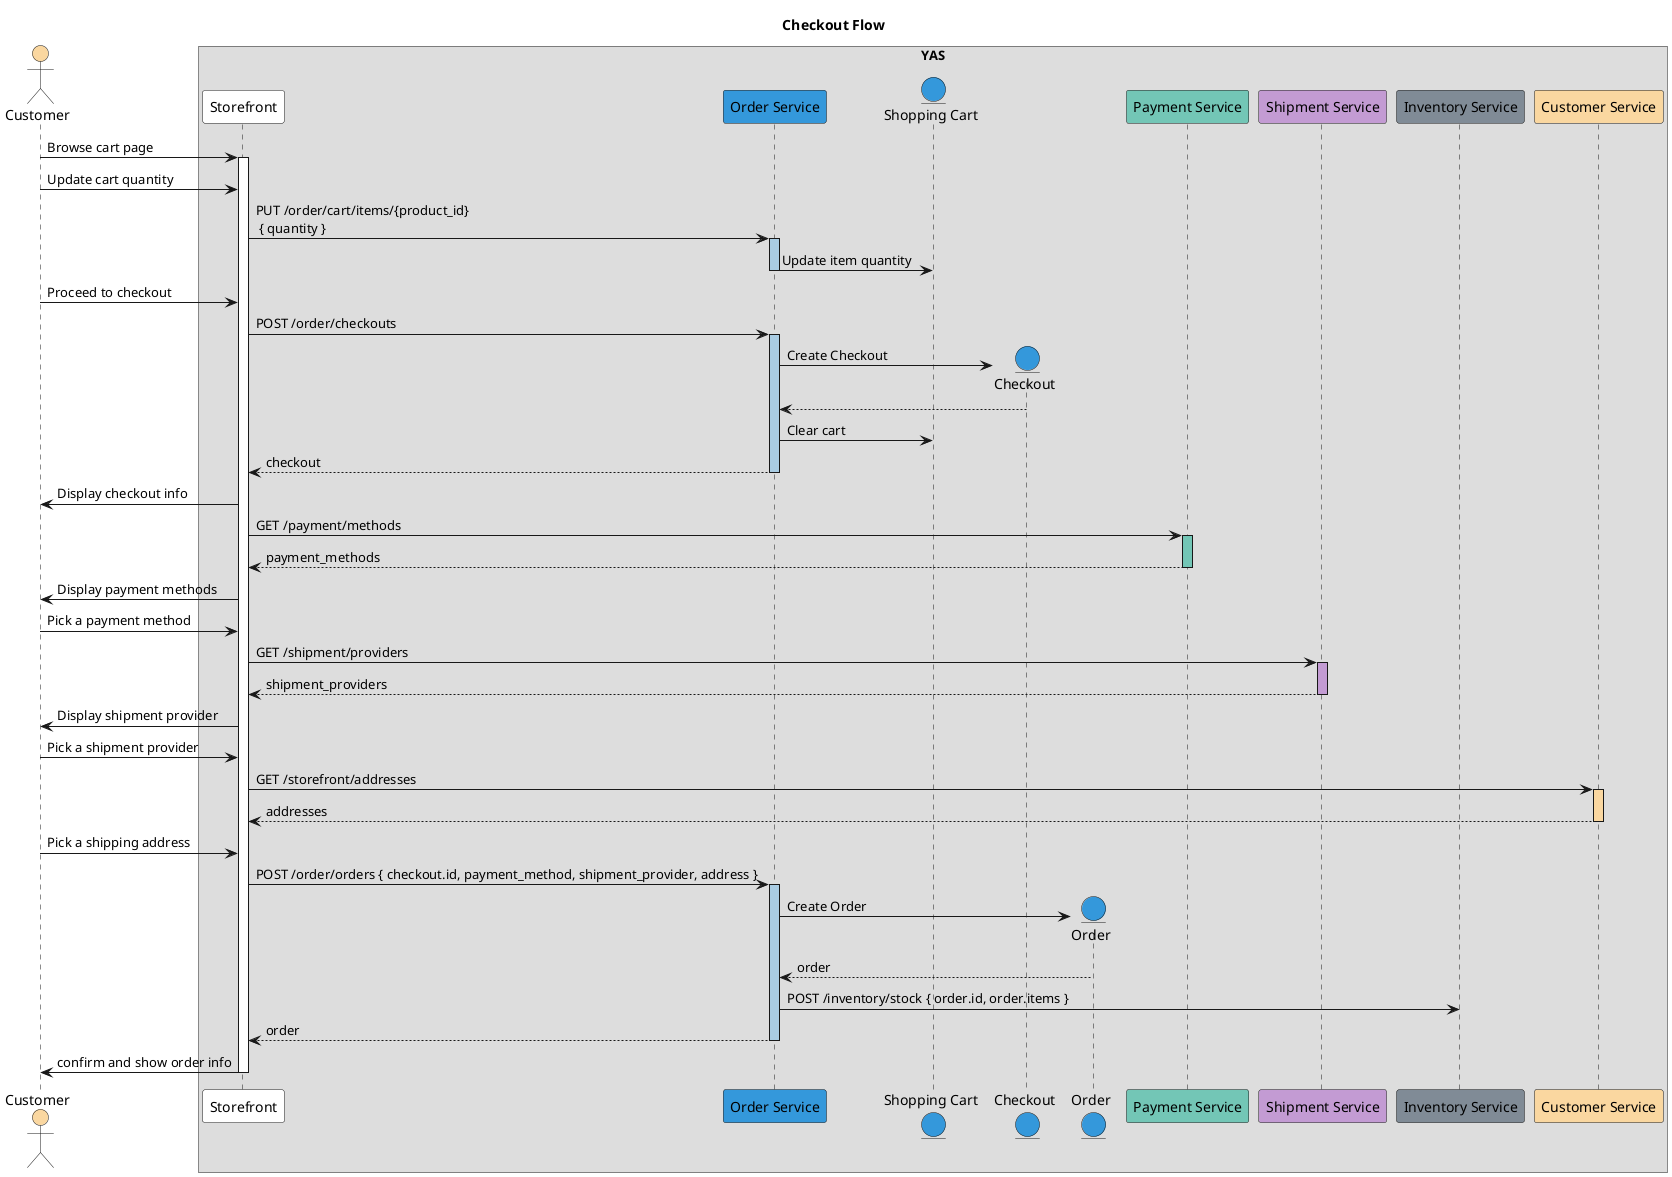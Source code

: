 @startuml Checkout Flow

title Checkout Flow

actor Customer as customer #fad7a0

box YAS 
    participant "Storefront" as storefront #ffffff 
    participant "Order Service" as order_service #3498db
    entity "Shopping Cart" as shopping_cart #3498db
    entity "Checkout" as checkout #3498db
    entity "Order" as order #3498db
    participant "Payment Service" as payment_service #73c6b6
    participant "Shipment Service" as shipment_service #c39bd3
    participant "Inventory Service" as inventory_service #808b96
    participant "Customer Service" as customer_service #fad7a0
end box 

customer -> storefront: Browse cart page
activate storefront #ffffff
customer -> storefront: Update cart quantity
storefront -> order_service: PUT /order/cart/items/{product_id} \n { quantity }
activate order_service #a9cce3
  order_service -> shopping_cart: Update item quantity
deactivate order_service

customer -> storefront: Proceed to checkout
storefront -> order_service: POST /order/checkouts
activate order_service #a9cce3
  order_service -> checkout **: Create Checkout
  order_service <-- checkout
  order_service -> shopping_cart: Clear cart
  storefront <-- order_service: checkout
deactivate order_service
storefront -> customer: Display checkout info
storefront -> payment_service: GET /payment/methods
activate payment_service #73c6b6
  storefront <-- payment_service: payment_methods
deactivate payment_service
storefront -> customer: Display payment methods
customer -> storefront: Pick a payment method

storefront -> shipment_service: GET /shipment/providers
activate shipment_service #c39bd3
  storefront <-- shipment_service: shipment_providers
deactivate shipment_service
storefront -> customer: Display shipment provider
customer -> storefront: Pick a shipment provider

storefront -> customer_service: GET /storefront/addresses
activate customer_service #fad7a0
  storefront <-- customer_service: addresses
deactivate customer_service
customer -> storefront: Pick a shipping address

storefront -> order_service: POST /order/orders { checkout.id, payment_method, shipment_provider, address } 
activate order_service #a9cce3
  order_service -> order **: Create Order
  order_service <-- order: order
  order_service -> inventory_service: POST /inventory/stock { order.id, order.items }
  storefront <-- order_service: order
deactivate order_service
storefront -> customer: confirm and show order info
deactivate storefront
@enduml